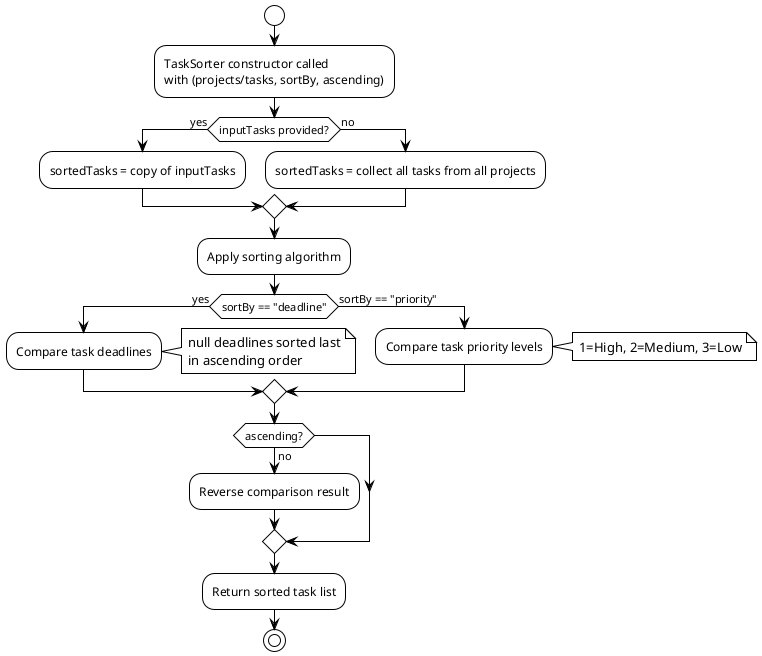 @startuml Task Sorting Algorithm
!theme plain

start
:TaskSorter constructor called
with (projects/tasks, sortBy, ascending);

if (inputTasks provided?) then (yes)
    :sortedTasks = copy of inputTasks;
else (no)
    :sortedTasks = collect all tasks from all projects;
endif

:Apply sorting algorithm;

if (sortBy == "deadline") then (yes)
    :Compare task deadlines;
    note right
        null deadlines sorted last
        in ascending order
    end note
else (sortBy == "priority")
    :Compare task priority levels;
    note right
        1=High, 2=Medium, 3=Low
    end note
endif

if (ascending?) then (no)
    :Reverse comparison result;
endif

:Return sorted task list;
stop
@enduml